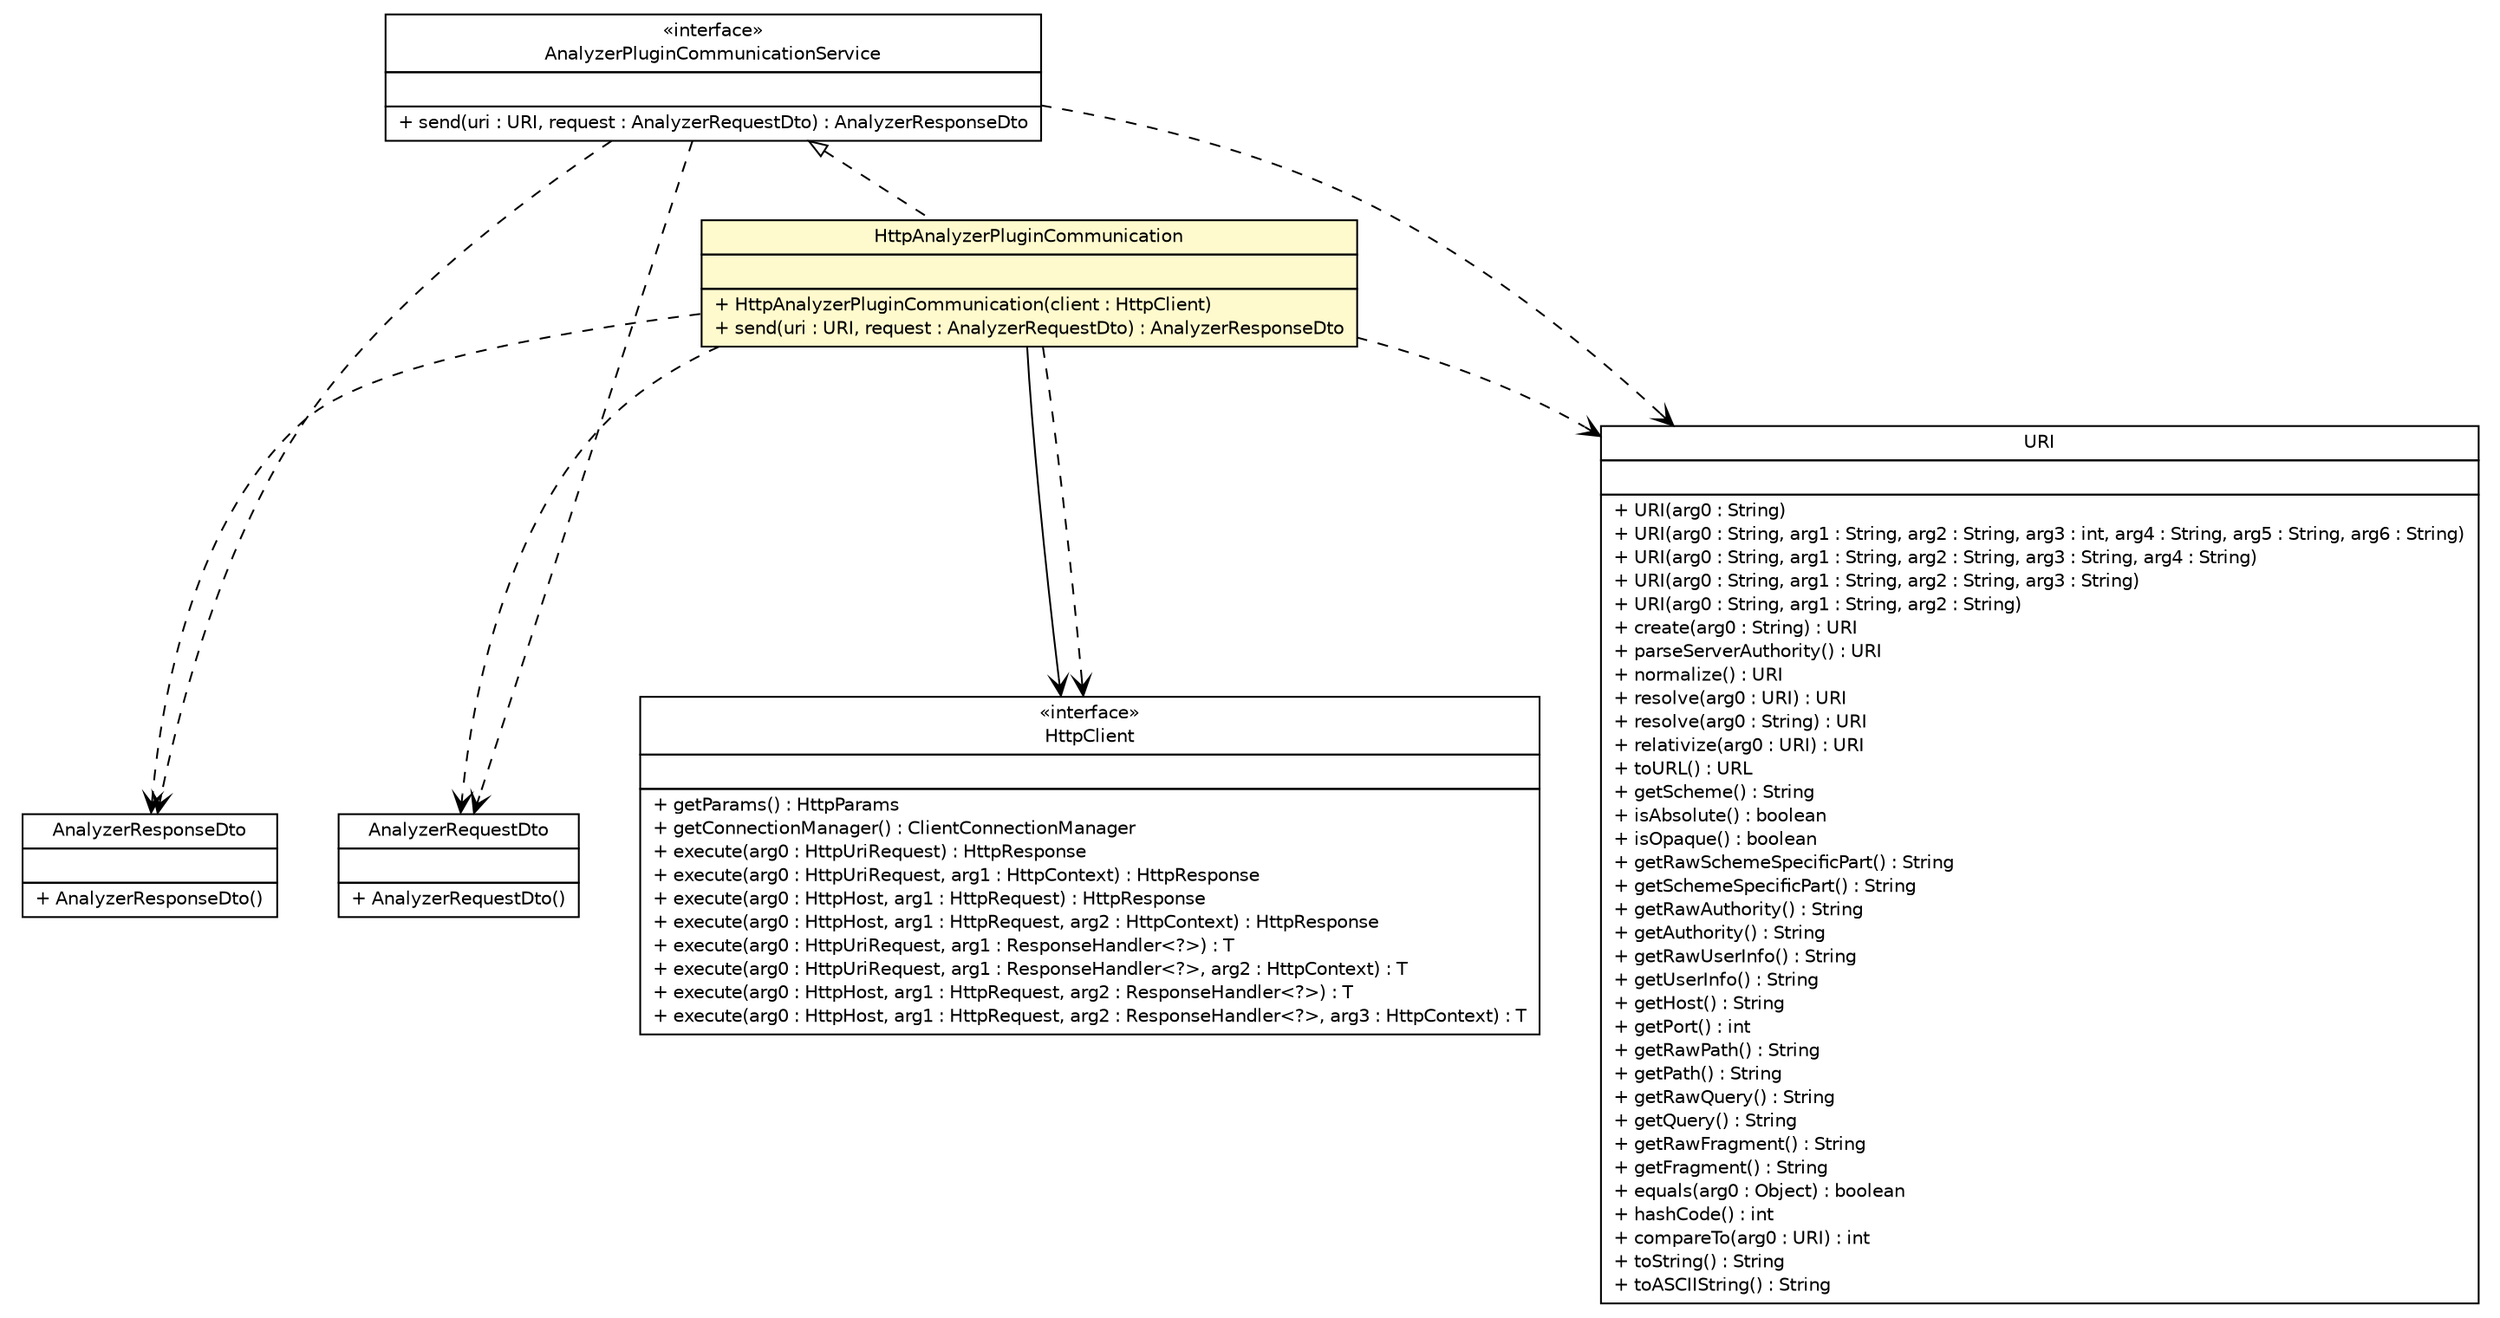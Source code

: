 #!/usr/local/bin/dot
#
# Class diagram 
# Generated by UMLGraph version 5.1 (http://www.umlgraph.org/)
#

digraph G {
	edge [fontname="Helvetica",fontsize=10,labelfontname="Helvetica",labelfontsize=10];
	node [fontname="Helvetica",fontsize=10,shape=plaintext];
	nodesep=0.25;
	ranksep=0.5;
	// net.sereneproject.collector.dto.AnalyzerResponseDto
	c1148 [label=<<table title="net.sereneproject.collector.dto.AnalyzerResponseDto" border="0" cellborder="1" cellspacing="0" cellpadding="2" port="p" href="../../dto/AnalyzerResponseDto.html">
		<tr><td><table border="0" cellspacing="0" cellpadding="1">
<tr><td align="center" balign="center"> AnalyzerResponseDto </td></tr>
		</table></td></tr>
		<tr><td><table border="0" cellspacing="0" cellpadding="1">
<tr><td align="left" balign="left">  </td></tr>
		</table></td></tr>
		<tr><td><table border="0" cellspacing="0" cellpadding="1">
<tr><td align="left" balign="left"> + AnalyzerResponseDto() </td></tr>
		</table></td></tr>
		</table>>, fontname="Helvetica", fontcolor="black", fontsize=10.0];
	// net.sereneproject.collector.dto.AnalyzerRequestDto
	c1151 [label=<<table title="net.sereneproject.collector.dto.AnalyzerRequestDto" border="0" cellborder="1" cellspacing="0" cellpadding="2" port="p" href="../../dto/AnalyzerRequestDto.html">
		<tr><td><table border="0" cellspacing="0" cellpadding="1">
<tr><td align="center" balign="center"> AnalyzerRequestDto </td></tr>
		</table></td></tr>
		<tr><td><table border="0" cellspacing="0" cellpadding="1">
<tr><td align="left" balign="left">  </td></tr>
		</table></td></tr>
		<tr><td><table border="0" cellspacing="0" cellpadding="1">
<tr><td align="left" balign="left"> + AnalyzerRequestDto() </td></tr>
		</table></td></tr>
		</table>>, fontname="Helvetica", fontcolor="black", fontsize=10.0];
	// net.sereneproject.collector.service.AnalyzerPluginCommunicationService
	c1161 [label=<<table title="net.sereneproject.collector.service.AnalyzerPluginCommunicationService" border="0" cellborder="1" cellspacing="0" cellpadding="2" port="p" href="../AnalyzerPluginCommunicationService.html">
		<tr><td><table border="0" cellspacing="0" cellpadding="1">
<tr><td align="center" balign="center"> &#171;interface&#187; </td></tr>
<tr><td align="center" balign="center"> AnalyzerPluginCommunicationService </td></tr>
		</table></td></tr>
		<tr><td><table border="0" cellspacing="0" cellpadding="1">
<tr><td align="left" balign="left">  </td></tr>
		</table></td></tr>
		<tr><td><table border="0" cellspacing="0" cellpadding="1">
<tr><td align="left" balign="left"> + send(uri : URI, request : AnalyzerRequestDto) : AnalyzerResponseDto </td></tr>
		</table></td></tr>
		</table>>, fontname="Helvetica", fontcolor="black", fontsize=10.0];
	// net.sereneproject.collector.service.impl.HttpAnalyzerPluginCommunication
	c1163 [label=<<table title="net.sereneproject.collector.service.impl.HttpAnalyzerPluginCommunication" border="0" cellborder="1" cellspacing="0" cellpadding="2" port="p" bgcolor="lemonChiffon" href="./HttpAnalyzerPluginCommunication.html">
		<tr><td><table border="0" cellspacing="0" cellpadding="1">
<tr><td align="center" balign="center"> HttpAnalyzerPluginCommunication </td></tr>
		</table></td></tr>
		<tr><td><table border="0" cellspacing="0" cellpadding="1">
<tr><td align="left" balign="left">  </td></tr>
		</table></td></tr>
		<tr><td><table border="0" cellspacing="0" cellpadding="1">
<tr><td align="left" balign="left"> + HttpAnalyzerPluginCommunication(client : HttpClient) </td></tr>
<tr><td align="left" balign="left"> + send(uri : URI, request : AnalyzerRequestDto) : AnalyzerResponseDto </td></tr>
		</table></td></tr>
		</table>>, fontname="Helvetica", fontcolor="black", fontsize=10.0];
	//net.sereneproject.collector.service.impl.HttpAnalyzerPluginCommunication implements net.sereneproject.collector.service.AnalyzerPluginCommunicationService
	c1161:p -> c1163:p [dir=back,arrowtail=empty,style=dashed];
	// net.sereneproject.collector.service.impl.HttpAnalyzerPluginCommunication NAVASSOC org.apache.http.client.HttpClient
	c1163:p -> c1166:p [taillabel="", label="", headlabel="", fontname="Helvetica", fontcolor="black", fontsize=10.0, color="black", arrowhead=open];
	// net.sereneproject.collector.service.AnalyzerPluginCommunicationService DEPEND net.sereneproject.collector.dto.AnalyzerRequestDto
	c1161:p -> c1151:p [taillabel="", label="", headlabel="", fontname="Helvetica", fontcolor="black", fontsize=10.0, color="black", arrowhead=open, style=dashed];
	// net.sereneproject.collector.service.AnalyzerPluginCommunicationService DEPEND java.net.URI
	c1161:p -> c1167:p [taillabel="", label="", headlabel="", fontname="Helvetica", fontcolor="black", fontsize=10.0, color="black", arrowhead=open, style=dashed];
	// net.sereneproject.collector.service.AnalyzerPluginCommunicationService DEPEND net.sereneproject.collector.dto.AnalyzerResponseDto
	c1161:p -> c1148:p [taillabel="", label="", headlabel="", fontname="Helvetica", fontcolor="black", fontsize=10.0, color="black", arrowhead=open, style=dashed];
	// net.sereneproject.collector.service.impl.HttpAnalyzerPluginCommunication DEPEND net.sereneproject.collector.dto.AnalyzerRequestDto
	c1163:p -> c1151:p [taillabel="", label="", headlabel="", fontname="Helvetica", fontcolor="black", fontsize=10.0, color="black", arrowhead=open, style=dashed];
	// net.sereneproject.collector.service.impl.HttpAnalyzerPluginCommunication DEPEND org.apache.http.client.HttpClient
	c1163:p -> c1166:p [taillabel="", label="", headlabel="", fontname="Helvetica", fontcolor="black", fontsize=10.0, color="black", arrowhead=open, style=dashed];
	// net.sereneproject.collector.service.impl.HttpAnalyzerPluginCommunication DEPEND java.net.URI
	c1163:p -> c1167:p [taillabel="", label="", headlabel="", fontname="Helvetica", fontcolor="black", fontsize=10.0, color="black", arrowhead=open, style=dashed];
	// net.sereneproject.collector.service.impl.HttpAnalyzerPluginCommunication DEPEND net.sereneproject.collector.dto.AnalyzerResponseDto
	c1163:p -> c1148:p [taillabel="", label="", headlabel="", fontname="Helvetica", fontcolor="black", fontsize=10.0, color="black", arrowhead=open, style=dashed];
	// org.apache.http.client.HttpClient
	c1166 [label=<<table title="org.apache.http.client.HttpClient" border="0" cellborder="1" cellspacing="0" cellpadding="2" port="p" href="http://java.sun.com/j2se/1.4.2/docs/api/org/apache/http/client/HttpClient.html">
		<tr><td><table border="0" cellspacing="0" cellpadding="1">
<tr><td align="center" balign="center"> &#171;interface&#187; </td></tr>
<tr><td align="center" balign="center"> HttpClient </td></tr>
		</table></td></tr>
		<tr><td><table border="0" cellspacing="0" cellpadding="1">
<tr><td align="left" balign="left">  </td></tr>
		</table></td></tr>
		<tr><td><table border="0" cellspacing="0" cellpadding="1">
<tr><td align="left" balign="left"> + getParams() : HttpParams </td></tr>
<tr><td align="left" balign="left"> + getConnectionManager() : ClientConnectionManager </td></tr>
<tr><td align="left" balign="left"> + execute(arg0 : HttpUriRequest) : HttpResponse </td></tr>
<tr><td align="left" balign="left"> + execute(arg0 : HttpUriRequest, arg1 : HttpContext) : HttpResponse </td></tr>
<tr><td align="left" balign="left"> + execute(arg0 : HttpHost, arg1 : HttpRequest) : HttpResponse </td></tr>
<tr><td align="left" balign="left"> + execute(arg0 : HttpHost, arg1 : HttpRequest, arg2 : HttpContext) : HttpResponse </td></tr>
<tr><td align="left" balign="left"> + execute(arg0 : HttpUriRequest, arg1 : ResponseHandler&lt;?&gt;) : T </td></tr>
<tr><td align="left" balign="left"> + execute(arg0 : HttpUriRequest, arg1 : ResponseHandler&lt;?&gt;, arg2 : HttpContext) : T </td></tr>
<tr><td align="left" balign="left"> + execute(arg0 : HttpHost, arg1 : HttpRequest, arg2 : ResponseHandler&lt;?&gt;) : T </td></tr>
<tr><td align="left" balign="left"> + execute(arg0 : HttpHost, arg1 : HttpRequest, arg2 : ResponseHandler&lt;?&gt;, arg3 : HttpContext) : T </td></tr>
		</table></td></tr>
		</table>>, fontname="Helvetica", fontcolor="black", fontsize=10.0];
	// java.net.URI
	c1167 [label=<<table title="java.net.URI" border="0" cellborder="1" cellspacing="0" cellpadding="2" port="p" href="http://java.sun.com/j2se/1.4.2/docs/api/java/net/URI.html">
		<tr><td><table border="0" cellspacing="0" cellpadding="1">
<tr><td align="center" balign="center"> URI </td></tr>
		</table></td></tr>
		<tr><td><table border="0" cellspacing="0" cellpadding="1">
<tr><td align="left" balign="left">  </td></tr>
		</table></td></tr>
		<tr><td><table border="0" cellspacing="0" cellpadding="1">
<tr><td align="left" balign="left"> + URI(arg0 : String) </td></tr>
<tr><td align="left" balign="left"> + URI(arg0 : String, arg1 : String, arg2 : String, arg3 : int, arg4 : String, arg5 : String, arg6 : String) </td></tr>
<tr><td align="left" balign="left"> + URI(arg0 : String, arg1 : String, arg2 : String, arg3 : String, arg4 : String) </td></tr>
<tr><td align="left" balign="left"> + URI(arg0 : String, arg1 : String, arg2 : String, arg3 : String) </td></tr>
<tr><td align="left" balign="left"> + URI(arg0 : String, arg1 : String, arg2 : String) </td></tr>
<tr><td align="left" balign="left"> + create(arg0 : String) : URI </td></tr>
<tr><td align="left" balign="left"> + parseServerAuthority() : URI </td></tr>
<tr><td align="left" balign="left"> + normalize() : URI </td></tr>
<tr><td align="left" balign="left"> + resolve(arg0 : URI) : URI </td></tr>
<tr><td align="left" balign="left"> + resolve(arg0 : String) : URI </td></tr>
<tr><td align="left" balign="left"> + relativize(arg0 : URI) : URI </td></tr>
<tr><td align="left" balign="left"> + toURL() : URL </td></tr>
<tr><td align="left" balign="left"> + getScheme() : String </td></tr>
<tr><td align="left" balign="left"> + isAbsolute() : boolean </td></tr>
<tr><td align="left" balign="left"> + isOpaque() : boolean </td></tr>
<tr><td align="left" balign="left"> + getRawSchemeSpecificPart() : String </td></tr>
<tr><td align="left" balign="left"> + getSchemeSpecificPart() : String </td></tr>
<tr><td align="left" balign="left"> + getRawAuthority() : String </td></tr>
<tr><td align="left" balign="left"> + getAuthority() : String </td></tr>
<tr><td align="left" balign="left"> + getRawUserInfo() : String </td></tr>
<tr><td align="left" balign="left"> + getUserInfo() : String </td></tr>
<tr><td align="left" balign="left"> + getHost() : String </td></tr>
<tr><td align="left" balign="left"> + getPort() : int </td></tr>
<tr><td align="left" balign="left"> + getRawPath() : String </td></tr>
<tr><td align="left" balign="left"> + getPath() : String </td></tr>
<tr><td align="left" balign="left"> + getRawQuery() : String </td></tr>
<tr><td align="left" balign="left"> + getQuery() : String </td></tr>
<tr><td align="left" balign="left"> + getRawFragment() : String </td></tr>
<tr><td align="left" balign="left"> + getFragment() : String </td></tr>
<tr><td align="left" balign="left"> + equals(arg0 : Object) : boolean </td></tr>
<tr><td align="left" balign="left"> + hashCode() : int </td></tr>
<tr><td align="left" balign="left"> + compareTo(arg0 : URI) : int </td></tr>
<tr><td align="left" balign="left"> + toString() : String </td></tr>
<tr><td align="left" balign="left"> + toASCIIString() : String </td></tr>
		</table></td></tr>
		</table>>, fontname="Helvetica", fontcolor="black", fontsize=10.0];
}

